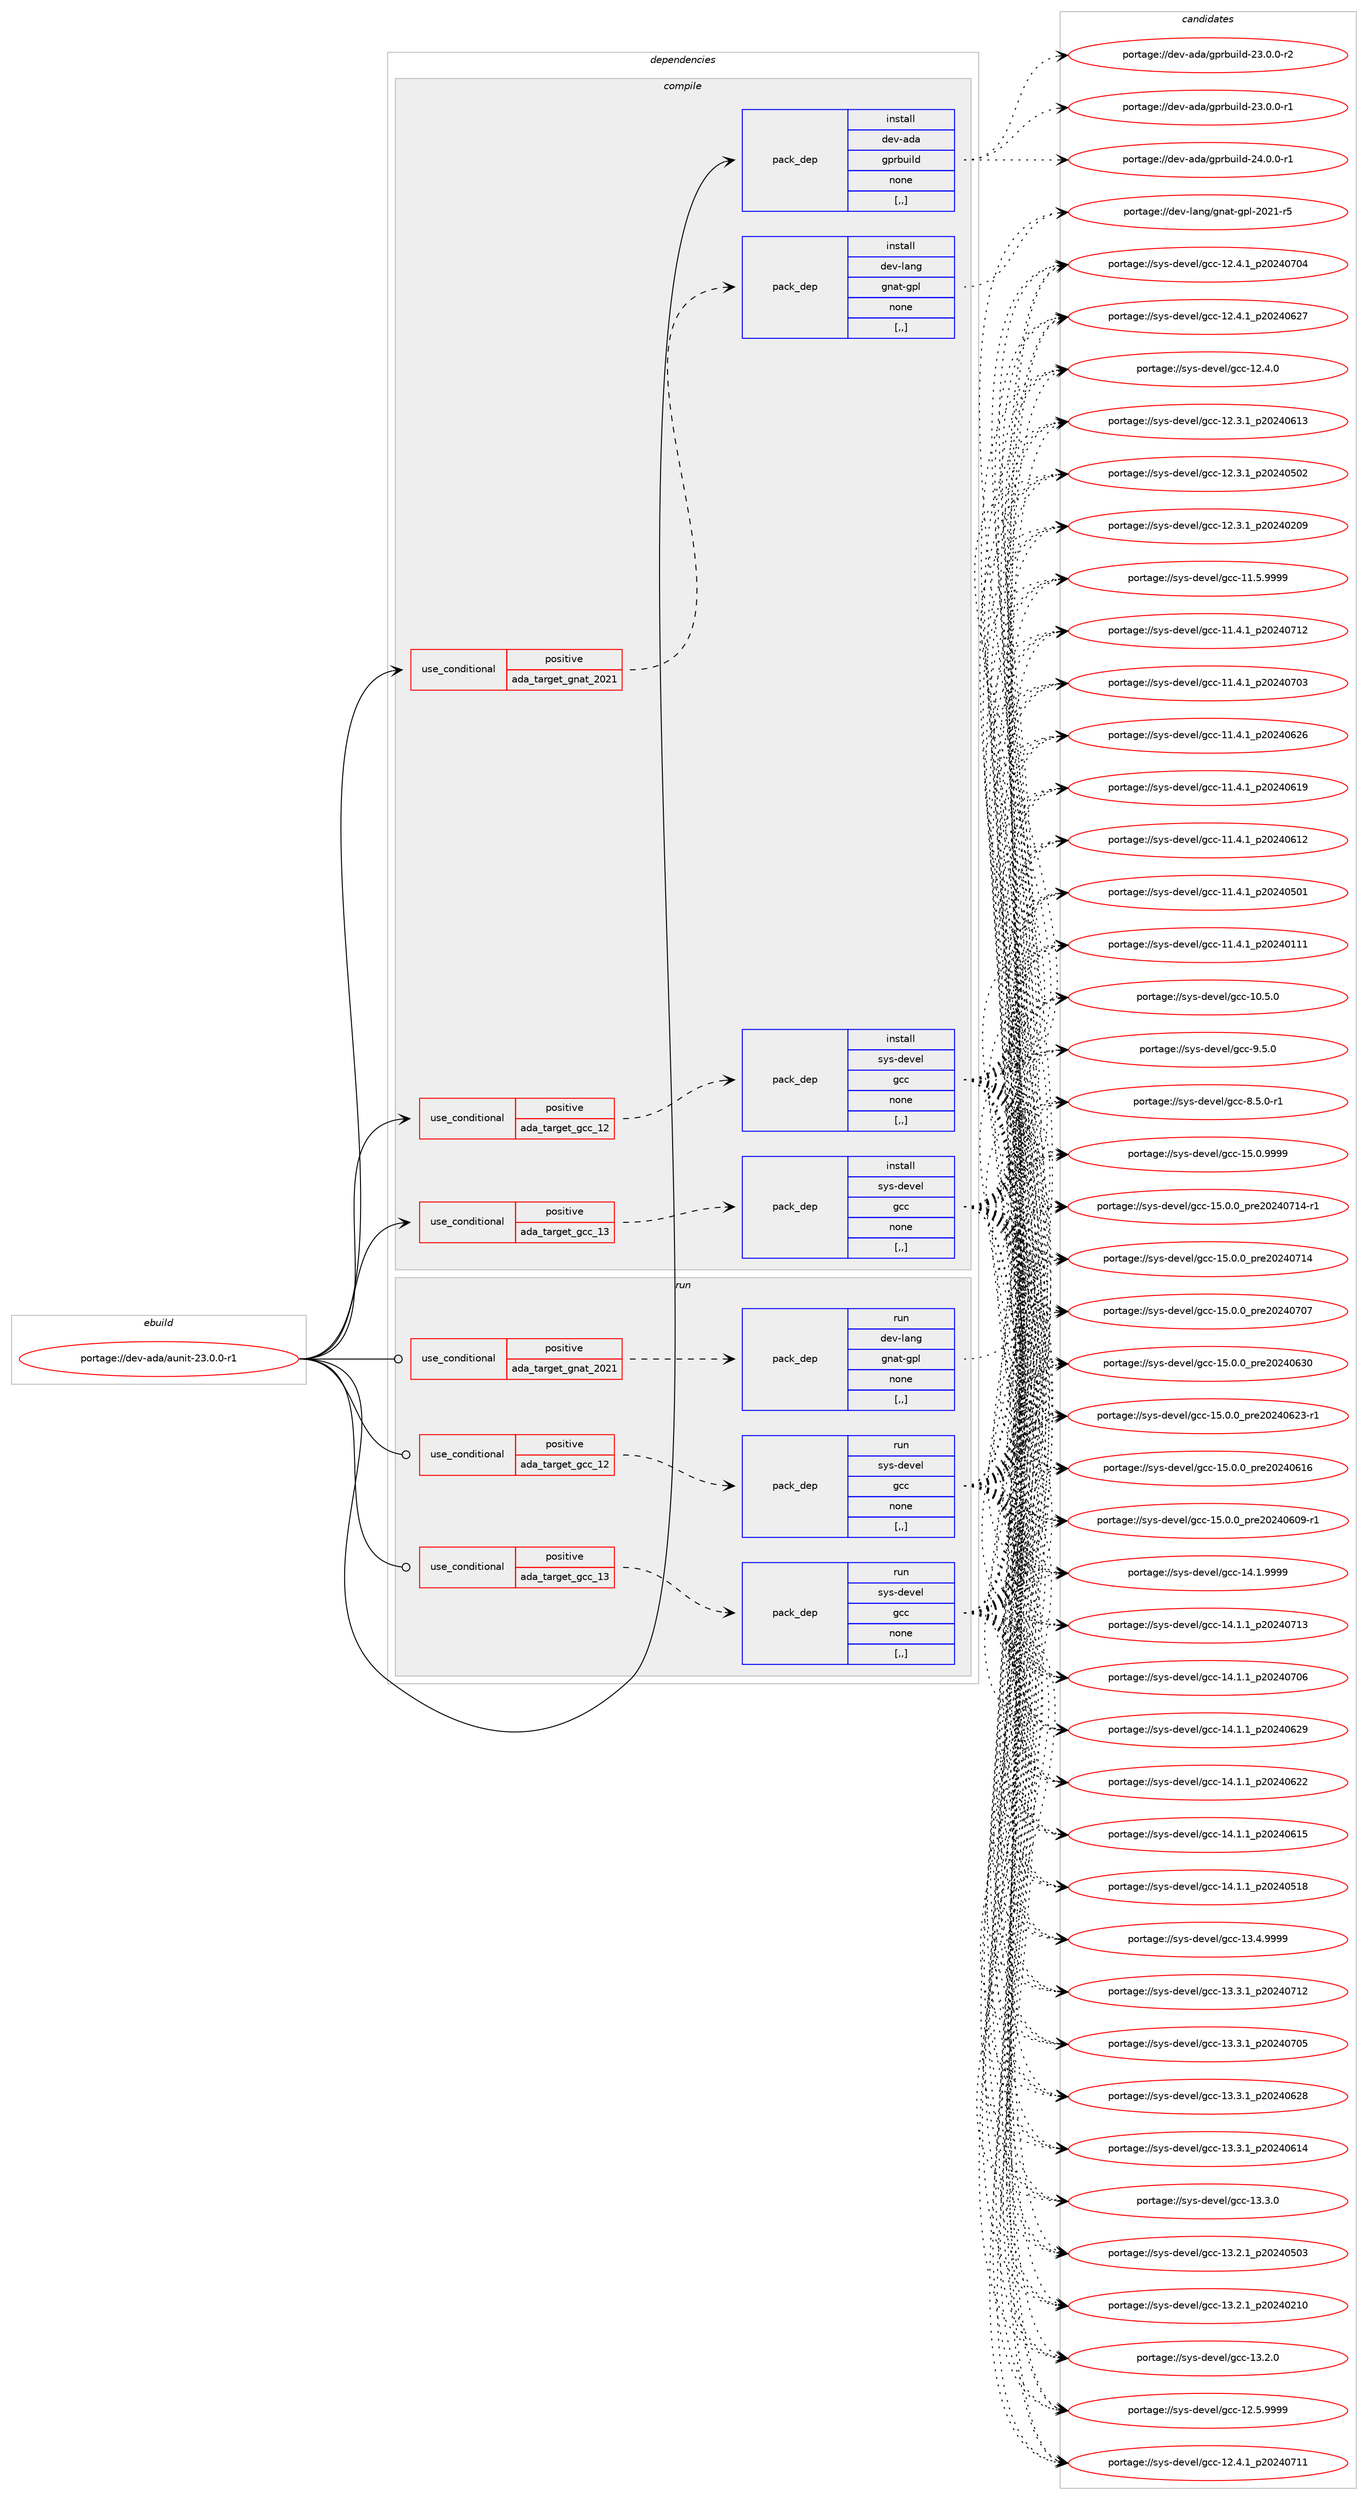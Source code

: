 digraph prolog {

# *************
# Graph options
# *************

newrank=true;
concentrate=true;
compound=true;
graph [rankdir=LR,fontname=Helvetica,fontsize=10,ranksep=1.5];#, ranksep=2.5, nodesep=0.2];
edge  [arrowhead=vee];
node  [fontname=Helvetica,fontsize=10];

# **********
# The ebuild
# **********

subgraph cluster_leftcol {
color=gray;
rank=same;
label=<<i>ebuild</i>>;
id [label="portage://dev-ada/aunit-23.0.0-r1", color=red, width=4, href="../dev-ada/aunit-23.0.0-r1.svg"];
}

# ****************
# The dependencies
# ****************

subgraph cluster_midcol {
color=gray;
label=<<i>dependencies</i>>;
subgraph cluster_compile {
fillcolor="#eeeeee";
style=filled;
label=<<i>compile</i>>;
subgraph cond16354 {
dependency63126 [label=<<TABLE BORDER="0" CELLBORDER="1" CELLSPACING="0" CELLPADDING="4"><TR><TD ROWSPAN="3" CELLPADDING="10">use_conditional</TD></TR><TR><TD>positive</TD></TR><TR><TD>ada_target_gcc_12</TD></TR></TABLE>>, shape=none, color=red];
subgraph pack45866 {
dependency63127 [label=<<TABLE BORDER="0" CELLBORDER="1" CELLSPACING="0" CELLPADDING="4" WIDTH="220"><TR><TD ROWSPAN="6" CELLPADDING="30">pack_dep</TD></TR><TR><TD WIDTH="110">install</TD></TR><TR><TD>sys-devel</TD></TR><TR><TD>gcc</TD></TR><TR><TD>none</TD></TR><TR><TD>[,,]</TD></TR></TABLE>>, shape=none, color=blue];
}
dependency63126:e -> dependency63127:w [weight=20,style="dashed",arrowhead="vee"];
}
id:e -> dependency63126:w [weight=20,style="solid",arrowhead="vee"];
subgraph cond16355 {
dependency63128 [label=<<TABLE BORDER="0" CELLBORDER="1" CELLSPACING="0" CELLPADDING="4"><TR><TD ROWSPAN="3" CELLPADDING="10">use_conditional</TD></TR><TR><TD>positive</TD></TR><TR><TD>ada_target_gcc_13</TD></TR></TABLE>>, shape=none, color=red];
subgraph pack45867 {
dependency63129 [label=<<TABLE BORDER="0" CELLBORDER="1" CELLSPACING="0" CELLPADDING="4" WIDTH="220"><TR><TD ROWSPAN="6" CELLPADDING="30">pack_dep</TD></TR><TR><TD WIDTH="110">install</TD></TR><TR><TD>sys-devel</TD></TR><TR><TD>gcc</TD></TR><TR><TD>none</TD></TR><TR><TD>[,,]</TD></TR></TABLE>>, shape=none, color=blue];
}
dependency63128:e -> dependency63129:w [weight=20,style="dashed",arrowhead="vee"];
}
id:e -> dependency63128:w [weight=20,style="solid",arrowhead="vee"];
subgraph cond16356 {
dependency63130 [label=<<TABLE BORDER="0" CELLBORDER="1" CELLSPACING="0" CELLPADDING="4"><TR><TD ROWSPAN="3" CELLPADDING="10">use_conditional</TD></TR><TR><TD>positive</TD></TR><TR><TD>ada_target_gnat_2021</TD></TR></TABLE>>, shape=none, color=red];
subgraph pack45868 {
dependency63131 [label=<<TABLE BORDER="0" CELLBORDER="1" CELLSPACING="0" CELLPADDING="4" WIDTH="220"><TR><TD ROWSPAN="6" CELLPADDING="30">pack_dep</TD></TR><TR><TD WIDTH="110">install</TD></TR><TR><TD>dev-lang</TD></TR><TR><TD>gnat-gpl</TD></TR><TR><TD>none</TD></TR><TR><TD>[,,]</TD></TR></TABLE>>, shape=none, color=blue];
}
dependency63130:e -> dependency63131:w [weight=20,style="dashed",arrowhead="vee"];
}
id:e -> dependency63130:w [weight=20,style="solid",arrowhead="vee"];
subgraph pack45869 {
dependency63132 [label=<<TABLE BORDER="0" CELLBORDER="1" CELLSPACING="0" CELLPADDING="4" WIDTH="220"><TR><TD ROWSPAN="6" CELLPADDING="30">pack_dep</TD></TR><TR><TD WIDTH="110">install</TD></TR><TR><TD>dev-ada</TD></TR><TR><TD>gprbuild</TD></TR><TR><TD>none</TD></TR><TR><TD>[,,]</TD></TR></TABLE>>, shape=none, color=blue];
}
id:e -> dependency63132:w [weight=20,style="solid",arrowhead="vee"];
}
subgraph cluster_compileandrun {
fillcolor="#eeeeee";
style=filled;
label=<<i>compile and run</i>>;
}
subgraph cluster_run {
fillcolor="#eeeeee";
style=filled;
label=<<i>run</i>>;
subgraph cond16357 {
dependency63133 [label=<<TABLE BORDER="0" CELLBORDER="1" CELLSPACING="0" CELLPADDING="4"><TR><TD ROWSPAN="3" CELLPADDING="10">use_conditional</TD></TR><TR><TD>positive</TD></TR><TR><TD>ada_target_gcc_12</TD></TR></TABLE>>, shape=none, color=red];
subgraph pack45870 {
dependency63134 [label=<<TABLE BORDER="0" CELLBORDER="1" CELLSPACING="0" CELLPADDING="4" WIDTH="220"><TR><TD ROWSPAN="6" CELLPADDING="30">pack_dep</TD></TR><TR><TD WIDTH="110">run</TD></TR><TR><TD>sys-devel</TD></TR><TR><TD>gcc</TD></TR><TR><TD>none</TD></TR><TR><TD>[,,]</TD></TR></TABLE>>, shape=none, color=blue];
}
dependency63133:e -> dependency63134:w [weight=20,style="dashed",arrowhead="vee"];
}
id:e -> dependency63133:w [weight=20,style="solid",arrowhead="odot"];
subgraph cond16358 {
dependency63135 [label=<<TABLE BORDER="0" CELLBORDER="1" CELLSPACING="0" CELLPADDING="4"><TR><TD ROWSPAN="3" CELLPADDING="10">use_conditional</TD></TR><TR><TD>positive</TD></TR><TR><TD>ada_target_gcc_13</TD></TR></TABLE>>, shape=none, color=red];
subgraph pack45871 {
dependency63136 [label=<<TABLE BORDER="0" CELLBORDER="1" CELLSPACING="0" CELLPADDING="4" WIDTH="220"><TR><TD ROWSPAN="6" CELLPADDING="30">pack_dep</TD></TR><TR><TD WIDTH="110">run</TD></TR><TR><TD>sys-devel</TD></TR><TR><TD>gcc</TD></TR><TR><TD>none</TD></TR><TR><TD>[,,]</TD></TR></TABLE>>, shape=none, color=blue];
}
dependency63135:e -> dependency63136:w [weight=20,style="dashed",arrowhead="vee"];
}
id:e -> dependency63135:w [weight=20,style="solid",arrowhead="odot"];
subgraph cond16359 {
dependency63137 [label=<<TABLE BORDER="0" CELLBORDER="1" CELLSPACING="0" CELLPADDING="4"><TR><TD ROWSPAN="3" CELLPADDING="10">use_conditional</TD></TR><TR><TD>positive</TD></TR><TR><TD>ada_target_gnat_2021</TD></TR></TABLE>>, shape=none, color=red];
subgraph pack45872 {
dependency63138 [label=<<TABLE BORDER="0" CELLBORDER="1" CELLSPACING="0" CELLPADDING="4" WIDTH="220"><TR><TD ROWSPAN="6" CELLPADDING="30">pack_dep</TD></TR><TR><TD WIDTH="110">run</TD></TR><TR><TD>dev-lang</TD></TR><TR><TD>gnat-gpl</TD></TR><TR><TD>none</TD></TR><TR><TD>[,,]</TD></TR></TABLE>>, shape=none, color=blue];
}
dependency63137:e -> dependency63138:w [weight=20,style="dashed",arrowhead="vee"];
}
id:e -> dependency63137:w [weight=20,style="solid",arrowhead="odot"];
}
}

# **************
# The candidates
# **************

subgraph cluster_choices {
rank=same;
color=gray;
label=<<i>candidates</i>>;

subgraph choice45866 {
color=black;
nodesep=1;
choice1151211154510010111810110847103999945495346484657575757 [label="portage://sys-devel/gcc-15.0.9999", color=red, width=4,href="../sys-devel/gcc-15.0.9999.svg"];
choice11512111545100101118101108471039999454953464846489511211410150485052485549524511449 [label="portage://sys-devel/gcc-15.0.0_pre20240714-r1", color=red, width=4,href="../sys-devel/gcc-15.0.0_pre20240714-r1.svg"];
choice1151211154510010111810110847103999945495346484648951121141015048505248554952 [label="portage://sys-devel/gcc-15.0.0_pre20240714", color=red, width=4,href="../sys-devel/gcc-15.0.0_pre20240714.svg"];
choice1151211154510010111810110847103999945495346484648951121141015048505248554855 [label="portage://sys-devel/gcc-15.0.0_pre20240707", color=red, width=4,href="../sys-devel/gcc-15.0.0_pre20240707.svg"];
choice1151211154510010111810110847103999945495346484648951121141015048505248545148 [label="portage://sys-devel/gcc-15.0.0_pre20240630", color=red, width=4,href="../sys-devel/gcc-15.0.0_pre20240630.svg"];
choice11512111545100101118101108471039999454953464846489511211410150485052485450514511449 [label="portage://sys-devel/gcc-15.0.0_pre20240623-r1", color=red, width=4,href="../sys-devel/gcc-15.0.0_pre20240623-r1.svg"];
choice1151211154510010111810110847103999945495346484648951121141015048505248544954 [label="portage://sys-devel/gcc-15.0.0_pre20240616", color=red, width=4,href="../sys-devel/gcc-15.0.0_pre20240616.svg"];
choice11512111545100101118101108471039999454953464846489511211410150485052485448574511449 [label="portage://sys-devel/gcc-15.0.0_pre20240609-r1", color=red, width=4,href="../sys-devel/gcc-15.0.0_pre20240609-r1.svg"];
choice1151211154510010111810110847103999945495246494657575757 [label="portage://sys-devel/gcc-14.1.9999", color=red, width=4,href="../sys-devel/gcc-14.1.9999.svg"];
choice1151211154510010111810110847103999945495246494649951125048505248554951 [label="portage://sys-devel/gcc-14.1.1_p20240713", color=red, width=4,href="../sys-devel/gcc-14.1.1_p20240713.svg"];
choice1151211154510010111810110847103999945495246494649951125048505248554854 [label="portage://sys-devel/gcc-14.1.1_p20240706", color=red, width=4,href="../sys-devel/gcc-14.1.1_p20240706.svg"];
choice1151211154510010111810110847103999945495246494649951125048505248545057 [label="portage://sys-devel/gcc-14.1.1_p20240629", color=red, width=4,href="../sys-devel/gcc-14.1.1_p20240629.svg"];
choice1151211154510010111810110847103999945495246494649951125048505248545050 [label="portage://sys-devel/gcc-14.1.1_p20240622", color=red, width=4,href="../sys-devel/gcc-14.1.1_p20240622.svg"];
choice1151211154510010111810110847103999945495246494649951125048505248544953 [label="portage://sys-devel/gcc-14.1.1_p20240615", color=red, width=4,href="../sys-devel/gcc-14.1.1_p20240615.svg"];
choice1151211154510010111810110847103999945495246494649951125048505248534956 [label="portage://sys-devel/gcc-14.1.1_p20240518", color=red, width=4,href="../sys-devel/gcc-14.1.1_p20240518.svg"];
choice1151211154510010111810110847103999945495146524657575757 [label="portage://sys-devel/gcc-13.4.9999", color=red, width=4,href="../sys-devel/gcc-13.4.9999.svg"];
choice1151211154510010111810110847103999945495146514649951125048505248554950 [label="portage://sys-devel/gcc-13.3.1_p20240712", color=red, width=4,href="../sys-devel/gcc-13.3.1_p20240712.svg"];
choice1151211154510010111810110847103999945495146514649951125048505248554853 [label="portage://sys-devel/gcc-13.3.1_p20240705", color=red, width=4,href="../sys-devel/gcc-13.3.1_p20240705.svg"];
choice1151211154510010111810110847103999945495146514649951125048505248545056 [label="portage://sys-devel/gcc-13.3.1_p20240628", color=red, width=4,href="../sys-devel/gcc-13.3.1_p20240628.svg"];
choice1151211154510010111810110847103999945495146514649951125048505248544952 [label="portage://sys-devel/gcc-13.3.1_p20240614", color=red, width=4,href="../sys-devel/gcc-13.3.1_p20240614.svg"];
choice1151211154510010111810110847103999945495146514648 [label="portage://sys-devel/gcc-13.3.0", color=red, width=4,href="../sys-devel/gcc-13.3.0.svg"];
choice1151211154510010111810110847103999945495146504649951125048505248534851 [label="portage://sys-devel/gcc-13.2.1_p20240503", color=red, width=4,href="../sys-devel/gcc-13.2.1_p20240503.svg"];
choice1151211154510010111810110847103999945495146504649951125048505248504948 [label="portage://sys-devel/gcc-13.2.1_p20240210", color=red, width=4,href="../sys-devel/gcc-13.2.1_p20240210.svg"];
choice1151211154510010111810110847103999945495146504648 [label="portage://sys-devel/gcc-13.2.0", color=red, width=4,href="../sys-devel/gcc-13.2.0.svg"];
choice1151211154510010111810110847103999945495046534657575757 [label="portage://sys-devel/gcc-12.5.9999", color=red, width=4,href="../sys-devel/gcc-12.5.9999.svg"];
choice1151211154510010111810110847103999945495046524649951125048505248554949 [label="portage://sys-devel/gcc-12.4.1_p20240711", color=red, width=4,href="../sys-devel/gcc-12.4.1_p20240711.svg"];
choice1151211154510010111810110847103999945495046524649951125048505248554852 [label="portage://sys-devel/gcc-12.4.1_p20240704", color=red, width=4,href="../sys-devel/gcc-12.4.1_p20240704.svg"];
choice1151211154510010111810110847103999945495046524649951125048505248545055 [label="portage://sys-devel/gcc-12.4.1_p20240627", color=red, width=4,href="../sys-devel/gcc-12.4.1_p20240627.svg"];
choice1151211154510010111810110847103999945495046524648 [label="portage://sys-devel/gcc-12.4.0", color=red, width=4,href="../sys-devel/gcc-12.4.0.svg"];
choice1151211154510010111810110847103999945495046514649951125048505248544951 [label="portage://sys-devel/gcc-12.3.1_p20240613", color=red, width=4,href="../sys-devel/gcc-12.3.1_p20240613.svg"];
choice1151211154510010111810110847103999945495046514649951125048505248534850 [label="portage://sys-devel/gcc-12.3.1_p20240502", color=red, width=4,href="../sys-devel/gcc-12.3.1_p20240502.svg"];
choice1151211154510010111810110847103999945495046514649951125048505248504857 [label="portage://sys-devel/gcc-12.3.1_p20240209", color=red, width=4,href="../sys-devel/gcc-12.3.1_p20240209.svg"];
choice1151211154510010111810110847103999945494946534657575757 [label="portage://sys-devel/gcc-11.5.9999", color=red, width=4,href="../sys-devel/gcc-11.5.9999.svg"];
choice1151211154510010111810110847103999945494946524649951125048505248554950 [label="portage://sys-devel/gcc-11.4.1_p20240712", color=red, width=4,href="../sys-devel/gcc-11.4.1_p20240712.svg"];
choice1151211154510010111810110847103999945494946524649951125048505248554851 [label="portage://sys-devel/gcc-11.4.1_p20240703", color=red, width=4,href="../sys-devel/gcc-11.4.1_p20240703.svg"];
choice1151211154510010111810110847103999945494946524649951125048505248545054 [label="portage://sys-devel/gcc-11.4.1_p20240626", color=red, width=4,href="../sys-devel/gcc-11.4.1_p20240626.svg"];
choice1151211154510010111810110847103999945494946524649951125048505248544957 [label="portage://sys-devel/gcc-11.4.1_p20240619", color=red, width=4,href="../sys-devel/gcc-11.4.1_p20240619.svg"];
choice1151211154510010111810110847103999945494946524649951125048505248544950 [label="portage://sys-devel/gcc-11.4.1_p20240612", color=red, width=4,href="../sys-devel/gcc-11.4.1_p20240612.svg"];
choice1151211154510010111810110847103999945494946524649951125048505248534849 [label="portage://sys-devel/gcc-11.4.1_p20240501", color=red, width=4,href="../sys-devel/gcc-11.4.1_p20240501.svg"];
choice1151211154510010111810110847103999945494946524649951125048505248494949 [label="portage://sys-devel/gcc-11.4.1_p20240111", color=red, width=4,href="../sys-devel/gcc-11.4.1_p20240111.svg"];
choice1151211154510010111810110847103999945494846534648 [label="portage://sys-devel/gcc-10.5.0", color=red, width=4,href="../sys-devel/gcc-10.5.0.svg"];
choice11512111545100101118101108471039999455746534648 [label="portage://sys-devel/gcc-9.5.0", color=red, width=4,href="../sys-devel/gcc-9.5.0.svg"];
choice115121115451001011181011084710399994556465346484511449 [label="portage://sys-devel/gcc-8.5.0-r1", color=red, width=4,href="../sys-devel/gcc-8.5.0-r1.svg"];
dependency63127:e -> choice1151211154510010111810110847103999945495346484657575757:w [style=dotted,weight="100"];
dependency63127:e -> choice11512111545100101118101108471039999454953464846489511211410150485052485549524511449:w [style=dotted,weight="100"];
dependency63127:e -> choice1151211154510010111810110847103999945495346484648951121141015048505248554952:w [style=dotted,weight="100"];
dependency63127:e -> choice1151211154510010111810110847103999945495346484648951121141015048505248554855:w [style=dotted,weight="100"];
dependency63127:e -> choice1151211154510010111810110847103999945495346484648951121141015048505248545148:w [style=dotted,weight="100"];
dependency63127:e -> choice11512111545100101118101108471039999454953464846489511211410150485052485450514511449:w [style=dotted,weight="100"];
dependency63127:e -> choice1151211154510010111810110847103999945495346484648951121141015048505248544954:w [style=dotted,weight="100"];
dependency63127:e -> choice11512111545100101118101108471039999454953464846489511211410150485052485448574511449:w [style=dotted,weight="100"];
dependency63127:e -> choice1151211154510010111810110847103999945495246494657575757:w [style=dotted,weight="100"];
dependency63127:e -> choice1151211154510010111810110847103999945495246494649951125048505248554951:w [style=dotted,weight="100"];
dependency63127:e -> choice1151211154510010111810110847103999945495246494649951125048505248554854:w [style=dotted,weight="100"];
dependency63127:e -> choice1151211154510010111810110847103999945495246494649951125048505248545057:w [style=dotted,weight="100"];
dependency63127:e -> choice1151211154510010111810110847103999945495246494649951125048505248545050:w [style=dotted,weight="100"];
dependency63127:e -> choice1151211154510010111810110847103999945495246494649951125048505248544953:w [style=dotted,weight="100"];
dependency63127:e -> choice1151211154510010111810110847103999945495246494649951125048505248534956:w [style=dotted,weight="100"];
dependency63127:e -> choice1151211154510010111810110847103999945495146524657575757:w [style=dotted,weight="100"];
dependency63127:e -> choice1151211154510010111810110847103999945495146514649951125048505248554950:w [style=dotted,weight="100"];
dependency63127:e -> choice1151211154510010111810110847103999945495146514649951125048505248554853:w [style=dotted,weight="100"];
dependency63127:e -> choice1151211154510010111810110847103999945495146514649951125048505248545056:w [style=dotted,weight="100"];
dependency63127:e -> choice1151211154510010111810110847103999945495146514649951125048505248544952:w [style=dotted,weight="100"];
dependency63127:e -> choice1151211154510010111810110847103999945495146514648:w [style=dotted,weight="100"];
dependency63127:e -> choice1151211154510010111810110847103999945495146504649951125048505248534851:w [style=dotted,weight="100"];
dependency63127:e -> choice1151211154510010111810110847103999945495146504649951125048505248504948:w [style=dotted,weight="100"];
dependency63127:e -> choice1151211154510010111810110847103999945495146504648:w [style=dotted,weight="100"];
dependency63127:e -> choice1151211154510010111810110847103999945495046534657575757:w [style=dotted,weight="100"];
dependency63127:e -> choice1151211154510010111810110847103999945495046524649951125048505248554949:w [style=dotted,weight="100"];
dependency63127:e -> choice1151211154510010111810110847103999945495046524649951125048505248554852:w [style=dotted,weight="100"];
dependency63127:e -> choice1151211154510010111810110847103999945495046524649951125048505248545055:w [style=dotted,weight="100"];
dependency63127:e -> choice1151211154510010111810110847103999945495046524648:w [style=dotted,weight="100"];
dependency63127:e -> choice1151211154510010111810110847103999945495046514649951125048505248544951:w [style=dotted,weight="100"];
dependency63127:e -> choice1151211154510010111810110847103999945495046514649951125048505248534850:w [style=dotted,weight="100"];
dependency63127:e -> choice1151211154510010111810110847103999945495046514649951125048505248504857:w [style=dotted,weight="100"];
dependency63127:e -> choice1151211154510010111810110847103999945494946534657575757:w [style=dotted,weight="100"];
dependency63127:e -> choice1151211154510010111810110847103999945494946524649951125048505248554950:w [style=dotted,weight="100"];
dependency63127:e -> choice1151211154510010111810110847103999945494946524649951125048505248554851:w [style=dotted,weight="100"];
dependency63127:e -> choice1151211154510010111810110847103999945494946524649951125048505248545054:w [style=dotted,weight="100"];
dependency63127:e -> choice1151211154510010111810110847103999945494946524649951125048505248544957:w [style=dotted,weight="100"];
dependency63127:e -> choice1151211154510010111810110847103999945494946524649951125048505248544950:w [style=dotted,weight="100"];
dependency63127:e -> choice1151211154510010111810110847103999945494946524649951125048505248534849:w [style=dotted,weight="100"];
dependency63127:e -> choice1151211154510010111810110847103999945494946524649951125048505248494949:w [style=dotted,weight="100"];
dependency63127:e -> choice1151211154510010111810110847103999945494846534648:w [style=dotted,weight="100"];
dependency63127:e -> choice11512111545100101118101108471039999455746534648:w [style=dotted,weight="100"];
dependency63127:e -> choice115121115451001011181011084710399994556465346484511449:w [style=dotted,weight="100"];
}
subgraph choice45867 {
color=black;
nodesep=1;
choice1151211154510010111810110847103999945495346484657575757 [label="portage://sys-devel/gcc-15.0.9999", color=red, width=4,href="../sys-devel/gcc-15.0.9999.svg"];
choice11512111545100101118101108471039999454953464846489511211410150485052485549524511449 [label="portage://sys-devel/gcc-15.0.0_pre20240714-r1", color=red, width=4,href="../sys-devel/gcc-15.0.0_pre20240714-r1.svg"];
choice1151211154510010111810110847103999945495346484648951121141015048505248554952 [label="portage://sys-devel/gcc-15.0.0_pre20240714", color=red, width=4,href="../sys-devel/gcc-15.0.0_pre20240714.svg"];
choice1151211154510010111810110847103999945495346484648951121141015048505248554855 [label="portage://sys-devel/gcc-15.0.0_pre20240707", color=red, width=4,href="../sys-devel/gcc-15.0.0_pre20240707.svg"];
choice1151211154510010111810110847103999945495346484648951121141015048505248545148 [label="portage://sys-devel/gcc-15.0.0_pre20240630", color=red, width=4,href="../sys-devel/gcc-15.0.0_pre20240630.svg"];
choice11512111545100101118101108471039999454953464846489511211410150485052485450514511449 [label="portage://sys-devel/gcc-15.0.0_pre20240623-r1", color=red, width=4,href="../sys-devel/gcc-15.0.0_pre20240623-r1.svg"];
choice1151211154510010111810110847103999945495346484648951121141015048505248544954 [label="portage://sys-devel/gcc-15.0.0_pre20240616", color=red, width=4,href="../sys-devel/gcc-15.0.0_pre20240616.svg"];
choice11512111545100101118101108471039999454953464846489511211410150485052485448574511449 [label="portage://sys-devel/gcc-15.0.0_pre20240609-r1", color=red, width=4,href="../sys-devel/gcc-15.0.0_pre20240609-r1.svg"];
choice1151211154510010111810110847103999945495246494657575757 [label="portage://sys-devel/gcc-14.1.9999", color=red, width=4,href="../sys-devel/gcc-14.1.9999.svg"];
choice1151211154510010111810110847103999945495246494649951125048505248554951 [label="portage://sys-devel/gcc-14.1.1_p20240713", color=red, width=4,href="../sys-devel/gcc-14.1.1_p20240713.svg"];
choice1151211154510010111810110847103999945495246494649951125048505248554854 [label="portage://sys-devel/gcc-14.1.1_p20240706", color=red, width=4,href="../sys-devel/gcc-14.1.1_p20240706.svg"];
choice1151211154510010111810110847103999945495246494649951125048505248545057 [label="portage://sys-devel/gcc-14.1.1_p20240629", color=red, width=4,href="../sys-devel/gcc-14.1.1_p20240629.svg"];
choice1151211154510010111810110847103999945495246494649951125048505248545050 [label="portage://sys-devel/gcc-14.1.1_p20240622", color=red, width=4,href="../sys-devel/gcc-14.1.1_p20240622.svg"];
choice1151211154510010111810110847103999945495246494649951125048505248544953 [label="portage://sys-devel/gcc-14.1.1_p20240615", color=red, width=4,href="../sys-devel/gcc-14.1.1_p20240615.svg"];
choice1151211154510010111810110847103999945495246494649951125048505248534956 [label="portage://sys-devel/gcc-14.1.1_p20240518", color=red, width=4,href="../sys-devel/gcc-14.1.1_p20240518.svg"];
choice1151211154510010111810110847103999945495146524657575757 [label="portage://sys-devel/gcc-13.4.9999", color=red, width=4,href="../sys-devel/gcc-13.4.9999.svg"];
choice1151211154510010111810110847103999945495146514649951125048505248554950 [label="portage://sys-devel/gcc-13.3.1_p20240712", color=red, width=4,href="../sys-devel/gcc-13.3.1_p20240712.svg"];
choice1151211154510010111810110847103999945495146514649951125048505248554853 [label="portage://sys-devel/gcc-13.3.1_p20240705", color=red, width=4,href="../sys-devel/gcc-13.3.1_p20240705.svg"];
choice1151211154510010111810110847103999945495146514649951125048505248545056 [label="portage://sys-devel/gcc-13.3.1_p20240628", color=red, width=4,href="../sys-devel/gcc-13.3.1_p20240628.svg"];
choice1151211154510010111810110847103999945495146514649951125048505248544952 [label="portage://sys-devel/gcc-13.3.1_p20240614", color=red, width=4,href="../sys-devel/gcc-13.3.1_p20240614.svg"];
choice1151211154510010111810110847103999945495146514648 [label="portage://sys-devel/gcc-13.3.0", color=red, width=4,href="../sys-devel/gcc-13.3.0.svg"];
choice1151211154510010111810110847103999945495146504649951125048505248534851 [label="portage://sys-devel/gcc-13.2.1_p20240503", color=red, width=4,href="../sys-devel/gcc-13.2.1_p20240503.svg"];
choice1151211154510010111810110847103999945495146504649951125048505248504948 [label="portage://sys-devel/gcc-13.2.1_p20240210", color=red, width=4,href="../sys-devel/gcc-13.2.1_p20240210.svg"];
choice1151211154510010111810110847103999945495146504648 [label="portage://sys-devel/gcc-13.2.0", color=red, width=4,href="../sys-devel/gcc-13.2.0.svg"];
choice1151211154510010111810110847103999945495046534657575757 [label="portage://sys-devel/gcc-12.5.9999", color=red, width=4,href="../sys-devel/gcc-12.5.9999.svg"];
choice1151211154510010111810110847103999945495046524649951125048505248554949 [label="portage://sys-devel/gcc-12.4.1_p20240711", color=red, width=4,href="../sys-devel/gcc-12.4.1_p20240711.svg"];
choice1151211154510010111810110847103999945495046524649951125048505248554852 [label="portage://sys-devel/gcc-12.4.1_p20240704", color=red, width=4,href="../sys-devel/gcc-12.4.1_p20240704.svg"];
choice1151211154510010111810110847103999945495046524649951125048505248545055 [label="portage://sys-devel/gcc-12.4.1_p20240627", color=red, width=4,href="../sys-devel/gcc-12.4.1_p20240627.svg"];
choice1151211154510010111810110847103999945495046524648 [label="portage://sys-devel/gcc-12.4.0", color=red, width=4,href="../sys-devel/gcc-12.4.0.svg"];
choice1151211154510010111810110847103999945495046514649951125048505248544951 [label="portage://sys-devel/gcc-12.3.1_p20240613", color=red, width=4,href="../sys-devel/gcc-12.3.1_p20240613.svg"];
choice1151211154510010111810110847103999945495046514649951125048505248534850 [label="portage://sys-devel/gcc-12.3.1_p20240502", color=red, width=4,href="../sys-devel/gcc-12.3.1_p20240502.svg"];
choice1151211154510010111810110847103999945495046514649951125048505248504857 [label="portage://sys-devel/gcc-12.3.1_p20240209", color=red, width=4,href="../sys-devel/gcc-12.3.1_p20240209.svg"];
choice1151211154510010111810110847103999945494946534657575757 [label="portage://sys-devel/gcc-11.5.9999", color=red, width=4,href="../sys-devel/gcc-11.5.9999.svg"];
choice1151211154510010111810110847103999945494946524649951125048505248554950 [label="portage://sys-devel/gcc-11.4.1_p20240712", color=red, width=4,href="../sys-devel/gcc-11.4.1_p20240712.svg"];
choice1151211154510010111810110847103999945494946524649951125048505248554851 [label="portage://sys-devel/gcc-11.4.1_p20240703", color=red, width=4,href="../sys-devel/gcc-11.4.1_p20240703.svg"];
choice1151211154510010111810110847103999945494946524649951125048505248545054 [label="portage://sys-devel/gcc-11.4.1_p20240626", color=red, width=4,href="../sys-devel/gcc-11.4.1_p20240626.svg"];
choice1151211154510010111810110847103999945494946524649951125048505248544957 [label="portage://sys-devel/gcc-11.4.1_p20240619", color=red, width=4,href="../sys-devel/gcc-11.4.1_p20240619.svg"];
choice1151211154510010111810110847103999945494946524649951125048505248544950 [label="portage://sys-devel/gcc-11.4.1_p20240612", color=red, width=4,href="../sys-devel/gcc-11.4.1_p20240612.svg"];
choice1151211154510010111810110847103999945494946524649951125048505248534849 [label="portage://sys-devel/gcc-11.4.1_p20240501", color=red, width=4,href="../sys-devel/gcc-11.4.1_p20240501.svg"];
choice1151211154510010111810110847103999945494946524649951125048505248494949 [label="portage://sys-devel/gcc-11.4.1_p20240111", color=red, width=4,href="../sys-devel/gcc-11.4.1_p20240111.svg"];
choice1151211154510010111810110847103999945494846534648 [label="portage://sys-devel/gcc-10.5.0", color=red, width=4,href="../sys-devel/gcc-10.5.0.svg"];
choice11512111545100101118101108471039999455746534648 [label="portage://sys-devel/gcc-9.5.0", color=red, width=4,href="../sys-devel/gcc-9.5.0.svg"];
choice115121115451001011181011084710399994556465346484511449 [label="portage://sys-devel/gcc-8.5.0-r1", color=red, width=4,href="../sys-devel/gcc-8.5.0-r1.svg"];
dependency63129:e -> choice1151211154510010111810110847103999945495346484657575757:w [style=dotted,weight="100"];
dependency63129:e -> choice11512111545100101118101108471039999454953464846489511211410150485052485549524511449:w [style=dotted,weight="100"];
dependency63129:e -> choice1151211154510010111810110847103999945495346484648951121141015048505248554952:w [style=dotted,weight="100"];
dependency63129:e -> choice1151211154510010111810110847103999945495346484648951121141015048505248554855:w [style=dotted,weight="100"];
dependency63129:e -> choice1151211154510010111810110847103999945495346484648951121141015048505248545148:w [style=dotted,weight="100"];
dependency63129:e -> choice11512111545100101118101108471039999454953464846489511211410150485052485450514511449:w [style=dotted,weight="100"];
dependency63129:e -> choice1151211154510010111810110847103999945495346484648951121141015048505248544954:w [style=dotted,weight="100"];
dependency63129:e -> choice11512111545100101118101108471039999454953464846489511211410150485052485448574511449:w [style=dotted,weight="100"];
dependency63129:e -> choice1151211154510010111810110847103999945495246494657575757:w [style=dotted,weight="100"];
dependency63129:e -> choice1151211154510010111810110847103999945495246494649951125048505248554951:w [style=dotted,weight="100"];
dependency63129:e -> choice1151211154510010111810110847103999945495246494649951125048505248554854:w [style=dotted,weight="100"];
dependency63129:e -> choice1151211154510010111810110847103999945495246494649951125048505248545057:w [style=dotted,weight="100"];
dependency63129:e -> choice1151211154510010111810110847103999945495246494649951125048505248545050:w [style=dotted,weight="100"];
dependency63129:e -> choice1151211154510010111810110847103999945495246494649951125048505248544953:w [style=dotted,weight="100"];
dependency63129:e -> choice1151211154510010111810110847103999945495246494649951125048505248534956:w [style=dotted,weight="100"];
dependency63129:e -> choice1151211154510010111810110847103999945495146524657575757:w [style=dotted,weight="100"];
dependency63129:e -> choice1151211154510010111810110847103999945495146514649951125048505248554950:w [style=dotted,weight="100"];
dependency63129:e -> choice1151211154510010111810110847103999945495146514649951125048505248554853:w [style=dotted,weight="100"];
dependency63129:e -> choice1151211154510010111810110847103999945495146514649951125048505248545056:w [style=dotted,weight="100"];
dependency63129:e -> choice1151211154510010111810110847103999945495146514649951125048505248544952:w [style=dotted,weight="100"];
dependency63129:e -> choice1151211154510010111810110847103999945495146514648:w [style=dotted,weight="100"];
dependency63129:e -> choice1151211154510010111810110847103999945495146504649951125048505248534851:w [style=dotted,weight="100"];
dependency63129:e -> choice1151211154510010111810110847103999945495146504649951125048505248504948:w [style=dotted,weight="100"];
dependency63129:e -> choice1151211154510010111810110847103999945495146504648:w [style=dotted,weight="100"];
dependency63129:e -> choice1151211154510010111810110847103999945495046534657575757:w [style=dotted,weight="100"];
dependency63129:e -> choice1151211154510010111810110847103999945495046524649951125048505248554949:w [style=dotted,weight="100"];
dependency63129:e -> choice1151211154510010111810110847103999945495046524649951125048505248554852:w [style=dotted,weight="100"];
dependency63129:e -> choice1151211154510010111810110847103999945495046524649951125048505248545055:w [style=dotted,weight="100"];
dependency63129:e -> choice1151211154510010111810110847103999945495046524648:w [style=dotted,weight="100"];
dependency63129:e -> choice1151211154510010111810110847103999945495046514649951125048505248544951:w [style=dotted,weight="100"];
dependency63129:e -> choice1151211154510010111810110847103999945495046514649951125048505248534850:w [style=dotted,weight="100"];
dependency63129:e -> choice1151211154510010111810110847103999945495046514649951125048505248504857:w [style=dotted,weight="100"];
dependency63129:e -> choice1151211154510010111810110847103999945494946534657575757:w [style=dotted,weight="100"];
dependency63129:e -> choice1151211154510010111810110847103999945494946524649951125048505248554950:w [style=dotted,weight="100"];
dependency63129:e -> choice1151211154510010111810110847103999945494946524649951125048505248554851:w [style=dotted,weight="100"];
dependency63129:e -> choice1151211154510010111810110847103999945494946524649951125048505248545054:w [style=dotted,weight="100"];
dependency63129:e -> choice1151211154510010111810110847103999945494946524649951125048505248544957:w [style=dotted,weight="100"];
dependency63129:e -> choice1151211154510010111810110847103999945494946524649951125048505248544950:w [style=dotted,weight="100"];
dependency63129:e -> choice1151211154510010111810110847103999945494946524649951125048505248534849:w [style=dotted,weight="100"];
dependency63129:e -> choice1151211154510010111810110847103999945494946524649951125048505248494949:w [style=dotted,weight="100"];
dependency63129:e -> choice1151211154510010111810110847103999945494846534648:w [style=dotted,weight="100"];
dependency63129:e -> choice11512111545100101118101108471039999455746534648:w [style=dotted,weight="100"];
dependency63129:e -> choice115121115451001011181011084710399994556465346484511449:w [style=dotted,weight="100"];
}
subgraph choice45868 {
color=black;
nodesep=1;
choice100101118451089711010347103110971164510311210845504850494511453 [label="portage://dev-lang/gnat-gpl-2021-r5", color=red, width=4,href="../dev-lang/gnat-gpl-2021-r5.svg"];
dependency63131:e -> choice100101118451089711010347103110971164510311210845504850494511453:w [style=dotted,weight="100"];
}
subgraph choice45869 {
color=black;
nodesep=1;
choice1001011184597100974710311211498117105108100455052464846484511449 [label="portage://dev-ada/gprbuild-24.0.0-r1", color=red, width=4,href="../dev-ada/gprbuild-24.0.0-r1.svg"];
choice1001011184597100974710311211498117105108100455051464846484511450 [label="portage://dev-ada/gprbuild-23.0.0-r2", color=red, width=4,href="../dev-ada/gprbuild-23.0.0-r2.svg"];
choice1001011184597100974710311211498117105108100455051464846484511449 [label="portage://dev-ada/gprbuild-23.0.0-r1", color=red, width=4,href="../dev-ada/gprbuild-23.0.0-r1.svg"];
dependency63132:e -> choice1001011184597100974710311211498117105108100455052464846484511449:w [style=dotted,weight="100"];
dependency63132:e -> choice1001011184597100974710311211498117105108100455051464846484511450:w [style=dotted,weight="100"];
dependency63132:e -> choice1001011184597100974710311211498117105108100455051464846484511449:w [style=dotted,weight="100"];
}
subgraph choice45870 {
color=black;
nodesep=1;
choice1151211154510010111810110847103999945495346484657575757 [label="portage://sys-devel/gcc-15.0.9999", color=red, width=4,href="../sys-devel/gcc-15.0.9999.svg"];
choice11512111545100101118101108471039999454953464846489511211410150485052485549524511449 [label="portage://sys-devel/gcc-15.0.0_pre20240714-r1", color=red, width=4,href="../sys-devel/gcc-15.0.0_pre20240714-r1.svg"];
choice1151211154510010111810110847103999945495346484648951121141015048505248554952 [label="portage://sys-devel/gcc-15.0.0_pre20240714", color=red, width=4,href="../sys-devel/gcc-15.0.0_pre20240714.svg"];
choice1151211154510010111810110847103999945495346484648951121141015048505248554855 [label="portage://sys-devel/gcc-15.0.0_pre20240707", color=red, width=4,href="../sys-devel/gcc-15.0.0_pre20240707.svg"];
choice1151211154510010111810110847103999945495346484648951121141015048505248545148 [label="portage://sys-devel/gcc-15.0.0_pre20240630", color=red, width=4,href="../sys-devel/gcc-15.0.0_pre20240630.svg"];
choice11512111545100101118101108471039999454953464846489511211410150485052485450514511449 [label="portage://sys-devel/gcc-15.0.0_pre20240623-r1", color=red, width=4,href="../sys-devel/gcc-15.0.0_pre20240623-r1.svg"];
choice1151211154510010111810110847103999945495346484648951121141015048505248544954 [label="portage://sys-devel/gcc-15.0.0_pre20240616", color=red, width=4,href="../sys-devel/gcc-15.0.0_pre20240616.svg"];
choice11512111545100101118101108471039999454953464846489511211410150485052485448574511449 [label="portage://sys-devel/gcc-15.0.0_pre20240609-r1", color=red, width=4,href="../sys-devel/gcc-15.0.0_pre20240609-r1.svg"];
choice1151211154510010111810110847103999945495246494657575757 [label="portage://sys-devel/gcc-14.1.9999", color=red, width=4,href="../sys-devel/gcc-14.1.9999.svg"];
choice1151211154510010111810110847103999945495246494649951125048505248554951 [label="portage://sys-devel/gcc-14.1.1_p20240713", color=red, width=4,href="../sys-devel/gcc-14.1.1_p20240713.svg"];
choice1151211154510010111810110847103999945495246494649951125048505248554854 [label="portage://sys-devel/gcc-14.1.1_p20240706", color=red, width=4,href="../sys-devel/gcc-14.1.1_p20240706.svg"];
choice1151211154510010111810110847103999945495246494649951125048505248545057 [label="portage://sys-devel/gcc-14.1.1_p20240629", color=red, width=4,href="../sys-devel/gcc-14.1.1_p20240629.svg"];
choice1151211154510010111810110847103999945495246494649951125048505248545050 [label="portage://sys-devel/gcc-14.1.1_p20240622", color=red, width=4,href="../sys-devel/gcc-14.1.1_p20240622.svg"];
choice1151211154510010111810110847103999945495246494649951125048505248544953 [label="portage://sys-devel/gcc-14.1.1_p20240615", color=red, width=4,href="../sys-devel/gcc-14.1.1_p20240615.svg"];
choice1151211154510010111810110847103999945495246494649951125048505248534956 [label="portage://sys-devel/gcc-14.1.1_p20240518", color=red, width=4,href="../sys-devel/gcc-14.1.1_p20240518.svg"];
choice1151211154510010111810110847103999945495146524657575757 [label="portage://sys-devel/gcc-13.4.9999", color=red, width=4,href="../sys-devel/gcc-13.4.9999.svg"];
choice1151211154510010111810110847103999945495146514649951125048505248554950 [label="portage://sys-devel/gcc-13.3.1_p20240712", color=red, width=4,href="../sys-devel/gcc-13.3.1_p20240712.svg"];
choice1151211154510010111810110847103999945495146514649951125048505248554853 [label="portage://sys-devel/gcc-13.3.1_p20240705", color=red, width=4,href="../sys-devel/gcc-13.3.1_p20240705.svg"];
choice1151211154510010111810110847103999945495146514649951125048505248545056 [label="portage://sys-devel/gcc-13.3.1_p20240628", color=red, width=4,href="../sys-devel/gcc-13.3.1_p20240628.svg"];
choice1151211154510010111810110847103999945495146514649951125048505248544952 [label="portage://sys-devel/gcc-13.3.1_p20240614", color=red, width=4,href="../sys-devel/gcc-13.3.1_p20240614.svg"];
choice1151211154510010111810110847103999945495146514648 [label="portage://sys-devel/gcc-13.3.0", color=red, width=4,href="../sys-devel/gcc-13.3.0.svg"];
choice1151211154510010111810110847103999945495146504649951125048505248534851 [label="portage://sys-devel/gcc-13.2.1_p20240503", color=red, width=4,href="../sys-devel/gcc-13.2.1_p20240503.svg"];
choice1151211154510010111810110847103999945495146504649951125048505248504948 [label="portage://sys-devel/gcc-13.2.1_p20240210", color=red, width=4,href="../sys-devel/gcc-13.2.1_p20240210.svg"];
choice1151211154510010111810110847103999945495146504648 [label="portage://sys-devel/gcc-13.2.0", color=red, width=4,href="../sys-devel/gcc-13.2.0.svg"];
choice1151211154510010111810110847103999945495046534657575757 [label="portage://sys-devel/gcc-12.5.9999", color=red, width=4,href="../sys-devel/gcc-12.5.9999.svg"];
choice1151211154510010111810110847103999945495046524649951125048505248554949 [label="portage://sys-devel/gcc-12.4.1_p20240711", color=red, width=4,href="../sys-devel/gcc-12.4.1_p20240711.svg"];
choice1151211154510010111810110847103999945495046524649951125048505248554852 [label="portage://sys-devel/gcc-12.4.1_p20240704", color=red, width=4,href="../sys-devel/gcc-12.4.1_p20240704.svg"];
choice1151211154510010111810110847103999945495046524649951125048505248545055 [label="portage://sys-devel/gcc-12.4.1_p20240627", color=red, width=4,href="../sys-devel/gcc-12.4.1_p20240627.svg"];
choice1151211154510010111810110847103999945495046524648 [label="portage://sys-devel/gcc-12.4.0", color=red, width=4,href="../sys-devel/gcc-12.4.0.svg"];
choice1151211154510010111810110847103999945495046514649951125048505248544951 [label="portage://sys-devel/gcc-12.3.1_p20240613", color=red, width=4,href="../sys-devel/gcc-12.3.1_p20240613.svg"];
choice1151211154510010111810110847103999945495046514649951125048505248534850 [label="portage://sys-devel/gcc-12.3.1_p20240502", color=red, width=4,href="../sys-devel/gcc-12.3.1_p20240502.svg"];
choice1151211154510010111810110847103999945495046514649951125048505248504857 [label="portage://sys-devel/gcc-12.3.1_p20240209", color=red, width=4,href="../sys-devel/gcc-12.3.1_p20240209.svg"];
choice1151211154510010111810110847103999945494946534657575757 [label="portage://sys-devel/gcc-11.5.9999", color=red, width=4,href="../sys-devel/gcc-11.5.9999.svg"];
choice1151211154510010111810110847103999945494946524649951125048505248554950 [label="portage://sys-devel/gcc-11.4.1_p20240712", color=red, width=4,href="../sys-devel/gcc-11.4.1_p20240712.svg"];
choice1151211154510010111810110847103999945494946524649951125048505248554851 [label="portage://sys-devel/gcc-11.4.1_p20240703", color=red, width=4,href="../sys-devel/gcc-11.4.1_p20240703.svg"];
choice1151211154510010111810110847103999945494946524649951125048505248545054 [label="portage://sys-devel/gcc-11.4.1_p20240626", color=red, width=4,href="../sys-devel/gcc-11.4.1_p20240626.svg"];
choice1151211154510010111810110847103999945494946524649951125048505248544957 [label="portage://sys-devel/gcc-11.4.1_p20240619", color=red, width=4,href="../sys-devel/gcc-11.4.1_p20240619.svg"];
choice1151211154510010111810110847103999945494946524649951125048505248544950 [label="portage://sys-devel/gcc-11.4.1_p20240612", color=red, width=4,href="../sys-devel/gcc-11.4.1_p20240612.svg"];
choice1151211154510010111810110847103999945494946524649951125048505248534849 [label="portage://sys-devel/gcc-11.4.1_p20240501", color=red, width=4,href="../sys-devel/gcc-11.4.1_p20240501.svg"];
choice1151211154510010111810110847103999945494946524649951125048505248494949 [label="portage://sys-devel/gcc-11.4.1_p20240111", color=red, width=4,href="../sys-devel/gcc-11.4.1_p20240111.svg"];
choice1151211154510010111810110847103999945494846534648 [label="portage://sys-devel/gcc-10.5.0", color=red, width=4,href="../sys-devel/gcc-10.5.0.svg"];
choice11512111545100101118101108471039999455746534648 [label="portage://sys-devel/gcc-9.5.0", color=red, width=4,href="../sys-devel/gcc-9.5.0.svg"];
choice115121115451001011181011084710399994556465346484511449 [label="portage://sys-devel/gcc-8.5.0-r1", color=red, width=4,href="../sys-devel/gcc-8.5.0-r1.svg"];
dependency63134:e -> choice1151211154510010111810110847103999945495346484657575757:w [style=dotted,weight="100"];
dependency63134:e -> choice11512111545100101118101108471039999454953464846489511211410150485052485549524511449:w [style=dotted,weight="100"];
dependency63134:e -> choice1151211154510010111810110847103999945495346484648951121141015048505248554952:w [style=dotted,weight="100"];
dependency63134:e -> choice1151211154510010111810110847103999945495346484648951121141015048505248554855:w [style=dotted,weight="100"];
dependency63134:e -> choice1151211154510010111810110847103999945495346484648951121141015048505248545148:w [style=dotted,weight="100"];
dependency63134:e -> choice11512111545100101118101108471039999454953464846489511211410150485052485450514511449:w [style=dotted,weight="100"];
dependency63134:e -> choice1151211154510010111810110847103999945495346484648951121141015048505248544954:w [style=dotted,weight="100"];
dependency63134:e -> choice11512111545100101118101108471039999454953464846489511211410150485052485448574511449:w [style=dotted,weight="100"];
dependency63134:e -> choice1151211154510010111810110847103999945495246494657575757:w [style=dotted,weight="100"];
dependency63134:e -> choice1151211154510010111810110847103999945495246494649951125048505248554951:w [style=dotted,weight="100"];
dependency63134:e -> choice1151211154510010111810110847103999945495246494649951125048505248554854:w [style=dotted,weight="100"];
dependency63134:e -> choice1151211154510010111810110847103999945495246494649951125048505248545057:w [style=dotted,weight="100"];
dependency63134:e -> choice1151211154510010111810110847103999945495246494649951125048505248545050:w [style=dotted,weight="100"];
dependency63134:e -> choice1151211154510010111810110847103999945495246494649951125048505248544953:w [style=dotted,weight="100"];
dependency63134:e -> choice1151211154510010111810110847103999945495246494649951125048505248534956:w [style=dotted,weight="100"];
dependency63134:e -> choice1151211154510010111810110847103999945495146524657575757:w [style=dotted,weight="100"];
dependency63134:e -> choice1151211154510010111810110847103999945495146514649951125048505248554950:w [style=dotted,weight="100"];
dependency63134:e -> choice1151211154510010111810110847103999945495146514649951125048505248554853:w [style=dotted,weight="100"];
dependency63134:e -> choice1151211154510010111810110847103999945495146514649951125048505248545056:w [style=dotted,weight="100"];
dependency63134:e -> choice1151211154510010111810110847103999945495146514649951125048505248544952:w [style=dotted,weight="100"];
dependency63134:e -> choice1151211154510010111810110847103999945495146514648:w [style=dotted,weight="100"];
dependency63134:e -> choice1151211154510010111810110847103999945495146504649951125048505248534851:w [style=dotted,weight="100"];
dependency63134:e -> choice1151211154510010111810110847103999945495146504649951125048505248504948:w [style=dotted,weight="100"];
dependency63134:e -> choice1151211154510010111810110847103999945495146504648:w [style=dotted,weight="100"];
dependency63134:e -> choice1151211154510010111810110847103999945495046534657575757:w [style=dotted,weight="100"];
dependency63134:e -> choice1151211154510010111810110847103999945495046524649951125048505248554949:w [style=dotted,weight="100"];
dependency63134:e -> choice1151211154510010111810110847103999945495046524649951125048505248554852:w [style=dotted,weight="100"];
dependency63134:e -> choice1151211154510010111810110847103999945495046524649951125048505248545055:w [style=dotted,weight="100"];
dependency63134:e -> choice1151211154510010111810110847103999945495046524648:w [style=dotted,weight="100"];
dependency63134:e -> choice1151211154510010111810110847103999945495046514649951125048505248544951:w [style=dotted,weight="100"];
dependency63134:e -> choice1151211154510010111810110847103999945495046514649951125048505248534850:w [style=dotted,weight="100"];
dependency63134:e -> choice1151211154510010111810110847103999945495046514649951125048505248504857:w [style=dotted,weight="100"];
dependency63134:e -> choice1151211154510010111810110847103999945494946534657575757:w [style=dotted,weight="100"];
dependency63134:e -> choice1151211154510010111810110847103999945494946524649951125048505248554950:w [style=dotted,weight="100"];
dependency63134:e -> choice1151211154510010111810110847103999945494946524649951125048505248554851:w [style=dotted,weight="100"];
dependency63134:e -> choice1151211154510010111810110847103999945494946524649951125048505248545054:w [style=dotted,weight="100"];
dependency63134:e -> choice1151211154510010111810110847103999945494946524649951125048505248544957:w [style=dotted,weight="100"];
dependency63134:e -> choice1151211154510010111810110847103999945494946524649951125048505248544950:w [style=dotted,weight="100"];
dependency63134:e -> choice1151211154510010111810110847103999945494946524649951125048505248534849:w [style=dotted,weight="100"];
dependency63134:e -> choice1151211154510010111810110847103999945494946524649951125048505248494949:w [style=dotted,weight="100"];
dependency63134:e -> choice1151211154510010111810110847103999945494846534648:w [style=dotted,weight="100"];
dependency63134:e -> choice11512111545100101118101108471039999455746534648:w [style=dotted,weight="100"];
dependency63134:e -> choice115121115451001011181011084710399994556465346484511449:w [style=dotted,weight="100"];
}
subgraph choice45871 {
color=black;
nodesep=1;
choice1151211154510010111810110847103999945495346484657575757 [label="portage://sys-devel/gcc-15.0.9999", color=red, width=4,href="../sys-devel/gcc-15.0.9999.svg"];
choice11512111545100101118101108471039999454953464846489511211410150485052485549524511449 [label="portage://sys-devel/gcc-15.0.0_pre20240714-r1", color=red, width=4,href="../sys-devel/gcc-15.0.0_pre20240714-r1.svg"];
choice1151211154510010111810110847103999945495346484648951121141015048505248554952 [label="portage://sys-devel/gcc-15.0.0_pre20240714", color=red, width=4,href="../sys-devel/gcc-15.0.0_pre20240714.svg"];
choice1151211154510010111810110847103999945495346484648951121141015048505248554855 [label="portage://sys-devel/gcc-15.0.0_pre20240707", color=red, width=4,href="../sys-devel/gcc-15.0.0_pre20240707.svg"];
choice1151211154510010111810110847103999945495346484648951121141015048505248545148 [label="portage://sys-devel/gcc-15.0.0_pre20240630", color=red, width=4,href="../sys-devel/gcc-15.0.0_pre20240630.svg"];
choice11512111545100101118101108471039999454953464846489511211410150485052485450514511449 [label="portage://sys-devel/gcc-15.0.0_pre20240623-r1", color=red, width=4,href="../sys-devel/gcc-15.0.0_pre20240623-r1.svg"];
choice1151211154510010111810110847103999945495346484648951121141015048505248544954 [label="portage://sys-devel/gcc-15.0.0_pre20240616", color=red, width=4,href="../sys-devel/gcc-15.0.0_pre20240616.svg"];
choice11512111545100101118101108471039999454953464846489511211410150485052485448574511449 [label="portage://sys-devel/gcc-15.0.0_pre20240609-r1", color=red, width=4,href="../sys-devel/gcc-15.0.0_pre20240609-r1.svg"];
choice1151211154510010111810110847103999945495246494657575757 [label="portage://sys-devel/gcc-14.1.9999", color=red, width=4,href="../sys-devel/gcc-14.1.9999.svg"];
choice1151211154510010111810110847103999945495246494649951125048505248554951 [label="portage://sys-devel/gcc-14.1.1_p20240713", color=red, width=4,href="../sys-devel/gcc-14.1.1_p20240713.svg"];
choice1151211154510010111810110847103999945495246494649951125048505248554854 [label="portage://sys-devel/gcc-14.1.1_p20240706", color=red, width=4,href="../sys-devel/gcc-14.1.1_p20240706.svg"];
choice1151211154510010111810110847103999945495246494649951125048505248545057 [label="portage://sys-devel/gcc-14.1.1_p20240629", color=red, width=4,href="../sys-devel/gcc-14.1.1_p20240629.svg"];
choice1151211154510010111810110847103999945495246494649951125048505248545050 [label="portage://sys-devel/gcc-14.1.1_p20240622", color=red, width=4,href="../sys-devel/gcc-14.1.1_p20240622.svg"];
choice1151211154510010111810110847103999945495246494649951125048505248544953 [label="portage://sys-devel/gcc-14.1.1_p20240615", color=red, width=4,href="../sys-devel/gcc-14.1.1_p20240615.svg"];
choice1151211154510010111810110847103999945495246494649951125048505248534956 [label="portage://sys-devel/gcc-14.1.1_p20240518", color=red, width=4,href="../sys-devel/gcc-14.1.1_p20240518.svg"];
choice1151211154510010111810110847103999945495146524657575757 [label="portage://sys-devel/gcc-13.4.9999", color=red, width=4,href="../sys-devel/gcc-13.4.9999.svg"];
choice1151211154510010111810110847103999945495146514649951125048505248554950 [label="portage://sys-devel/gcc-13.3.1_p20240712", color=red, width=4,href="../sys-devel/gcc-13.3.1_p20240712.svg"];
choice1151211154510010111810110847103999945495146514649951125048505248554853 [label="portage://sys-devel/gcc-13.3.1_p20240705", color=red, width=4,href="../sys-devel/gcc-13.3.1_p20240705.svg"];
choice1151211154510010111810110847103999945495146514649951125048505248545056 [label="portage://sys-devel/gcc-13.3.1_p20240628", color=red, width=4,href="../sys-devel/gcc-13.3.1_p20240628.svg"];
choice1151211154510010111810110847103999945495146514649951125048505248544952 [label="portage://sys-devel/gcc-13.3.1_p20240614", color=red, width=4,href="../sys-devel/gcc-13.3.1_p20240614.svg"];
choice1151211154510010111810110847103999945495146514648 [label="portage://sys-devel/gcc-13.3.0", color=red, width=4,href="../sys-devel/gcc-13.3.0.svg"];
choice1151211154510010111810110847103999945495146504649951125048505248534851 [label="portage://sys-devel/gcc-13.2.1_p20240503", color=red, width=4,href="../sys-devel/gcc-13.2.1_p20240503.svg"];
choice1151211154510010111810110847103999945495146504649951125048505248504948 [label="portage://sys-devel/gcc-13.2.1_p20240210", color=red, width=4,href="../sys-devel/gcc-13.2.1_p20240210.svg"];
choice1151211154510010111810110847103999945495146504648 [label="portage://sys-devel/gcc-13.2.0", color=red, width=4,href="../sys-devel/gcc-13.2.0.svg"];
choice1151211154510010111810110847103999945495046534657575757 [label="portage://sys-devel/gcc-12.5.9999", color=red, width=4,href="../sys-devel/gcc-12.5.9999.svg"];
choice1151211154510010111810110847103999945495046524649951125048505248554949 [label="portage://sys-devel/gcc-12.4.1_p20240711", color=red, width=4,href="../sys-devel/gcc-12.4.1_p20240711.svg"];
choice1151211154510010111810110847103999945495046524649951125048505248554852 [label="portage://sys-devel/gcc-12.4.1_p20240704", color=red, width=4,href="../sys-devel/gcc-12.4.1_p20240704.svg"];
choice1151211154510010111810110847103999945495046524649951125048505248545055 [label="portage://sys-devel/gcc-12.4.1_p20240627", color=red, width=4,href="../sys-devel/gcc-12.4.1_p20240627.svg"];
choice1151211154510010111810110847103999945495046524648 [label="portage://sys-devel/gcc-12.4.0", color=red, width=4,href="../sys-devel/gcc-12.4.0.svg"];
choice1151211154510010111810110847103999945495046514649951125048505248544951 [label="portage://sys-devel/gcc-12.3.1_p20240613", color=red, width=4,href="../sys-devel/gcc-12.3.1_p20240613.svg"];
choice1151211154510010111810110847103999945495046514649951125048505248534850 [label="portage://sys-devel/gcc-12.3.1_p20240502", color=red, width=4,href="../sys-devel/gcc-12.3.1_p20240502.svg"];
choice1151211154510010111810110847103999945495046514649951125048505248504857 [label="portage://sys-devel/gcc-12.3.1_p20240209", color=red, width=4,href="../sys-devel/gcc-12.3.1_p20240209.svg"];
choice1151211154510010111810110847103999945494946534657575757 [label="portage://sys-devel/gcc-11.5.9999", color=red, width=4,href="../sys-devel/gcc-11.5.9999.svg"];
choice1151211154510010111810110847103999945494946524649951125048505248554950 [label="portage://sys-devel/gcc-11.4.1_p20240712", color=red, width=4,href="../sys-devel/gcc-11.4.1_p20240712.svg"];
choice1151211154510010111810110847103999945494946524649951125048505248554851 [label="portage://sys-devel/gcc-11.4.1_p20240703", color=red, width=4,href="../sys-devel/gcc-11.4.1_p20240703.svg"];
choice1151211154510010111810110847103999945494946524649951125048505248545054 [label="portage://sys-devel/gcc-11.4.1_p20240626", color=red, width=4,href="../sys-devel/gcc-11.4.1_p20240626.svg"];
choice1151211154510010111810110847103999945494946524649951125048505248544957 [label="portage://sys-devel/gcc-11.4.1_p20240619", color=red, width=4,href="../sys-devel/gcc-11.4.1_p20240619.svg"];
choice1151211154510010111810110847103999945494946524649951125048505248544950 [label="portage://sys-devel/gcc-11.4.1_p20240612", color=red, width=4,href="../sys-devel/gcc-11.4.1_p20240612.svg"];
choice1151211154510010111810110847103999945494946524649951125048505248534849 [label="portage://sys-devel/gcc-11.4.1_p20240501", color=red, width=4,href="../sys-devel/gcc-11.4.1_p20240501.svg"];
choice1151211154510010111810110847103999945494946524649951125048505248494949 [label="portage://sys-devel/gcc-11.4.1_p20240111", color=red, width=4,href="../sys-devel/gcc-11.4.1_p20240111.svg"];
choice1151211154510010111810110847103999945494846534648 [label="portage://sys-devel/gcc-10.5.0", color=red, width=4,href="../sys-devel/gcc-10.5.0.svg"];
choice11512111545100101118101108471039999455746534648 [label="portage://sys-devel/gcc-9.5.0", color=red, width=4,href="../sys-devel/gcc-9.5.0.svg"];
choice115121115451001011181011084710399994556465346484511449 [label="portage://sys-devel/gcc-8.5.0-r1", color=red, width=4,href="../sys-devel/gcc-8.5.0-r1.svg"];
dependency63136:e -> choice1151211154510010111810110847103999945495346484657575757:w [style=dotted,weight="100"];
dependency63136:e -> choice11512111545100101118101108471039999454953464846489511211410150485052485549524511449:w [style=dotted,weight="100"];
dependency63136:e -> choice1151211154510010111810110847103999945495346484648951121141015048505248554952:w [style=dotted,weight="100"];
dependency63136:e -> choice1151211154510010111810110847103999945495346484648951121141015048505248554855:w [style=dotted,weight="100"];
dependency63136:e -> choice1151211154510010111810110847103999945495346484648951121141015048505248545148:w [style=dotted,weight="100"];
dependency63136:e -> choice11512111545100101118101108471039999454953464846489511211410150485052485450514511449:w [style=dotted,weight="100"];
dependency63136:e -> choice1151211154510010111810110847103999945495346484648951121141015048505248544954:w [style=dotted,weight="100"];
dependency63136:e -> choice11512111545100101118101108471039999454953464846489511211410150485052485448574511449:w [style=dotted,weight="100"];
dependency63136:e -> choice1151211154510010111810110847103999945495246494657575757:w [style=dotted,weight="100"];
dependency63136:e -> choice1151211154510010111810110847103999945495246494649951125048505248554951:w [style=dotted,weight="100"];
dependency63136:e -> choice1151211154510010111810110847103999945495246494649951125048505248554854:w [style=dotted,weight="100"];
dependency63136:e -> choice1151211154510010111810110847103999945495246494649951125048505248545057:w [style=dotted,weight="100"];
dependency63136:e -> choice1151211154510010111810110847103999945495246494649951125048505248545050:w [style=dotted,weight="100"];
dependency63136:e -> choice1151211154510010111810110847103999945495246494649951125048505248544953:w [style=dotted,weight="100"];
dependency63136:e -> choice1151211154510010111810110847103999945495246494649951125048505248534956:w [style=dotted,weight="100"];
dependency63136:e -> choice1151211154510010111810110847103999945495146524657575757:w [style=dotted,weight="100"];
dependency63136:e -> choice1151211154510010111810110847103999945495146514649951125048505248554950:w [style=dotted,weight="100"];
dependency63136:e -> choice1151211154510010111810110847103999945495146514649951125048505248554853:w [style=dotted,weight="100"];
dependency63136:e -> choice1151211154510010111810110847103999945495146514649951125048505248545056:w [style=dotted,weight="100"];
dependency63136:e -> choice1151211154510010111810110847103999945495146514649951125048505248544952:w [style=dotted,weight="100"];
dependency63136:e -> choice1151211154510010111810110847103999945495146514648:w [style=dotted,weight="100"];
dependency63136:e -> choice1151211154510010111810110847103999945495146504649951125048505248534851:w [style=dotted,weight="100"];
dependency63136:e -> choice1151211154510010111810110847103999945495146504649951125048505248504948:w [style=dotted,weight="100"];
dependency63136:e -> choice1151211154510010111810110847103999945495146504648:w [style=dotted,weight="100"];
dependency63136:e -> choice1151211154510010111810110847103999945495046534657575757:w [style=dotted,weight="100"];
dependency63136:e -> choice1151211154510010111810110847103999945495046524649951125048505248554949:w [style=dotted,weight="100"];
dependency63136:e -> choice1151211154510010111810110847103999945495046524649951125048505248554852:w [style=dotted,weight="100"];
dependency63136:e -> choice1151211154510010111810110847103999945495046524649951125048505248545055:w [style=dotted,weight="100"];
dependency63136:e -> choice1151211154510010111810110847103999945495046524648:w [style=dotted,weight="100"];
dependency63136:e -> choice1151211154510010111810110847103999945495046514649951125048505248544951:w [style=dotted,weight="100"];
dependency63136:e -> choice1151211154510010111810110847103999945495046514649951125048505248534850:w [style=dotted,weight="100"];
dependency63136:e -> choice1151211154510010111810110847103999945495046514649951125048505248504857:w [style=dotted,weight="100"];
dependency63136:e -> choice1151211154510010111810110847103999945494946534657575757:w [style=dotted,weight="100"];
dependency63136:e -> choice1151211154510010111810110847103999945494946524649951125048505248554950:w [style=dotted,weight="100"];
dependency63136:e -> choice1151211154510010111810110847103999945494946524649951125048505248554851:w [style=dotted,weight="100"];
dependency63136:e -> choice1151211154510010111810110847103999945494946524649951125048505248545054:w [style=dotted,weight="100"];
dependency63136:e -> choice1151211154510010111810110847103999945494946524649951125048505248544957:w [style=dotted,weight="100"];
dependency63136:e -> choice1151211154510010111810110847103999945494946524649951125048505248544950:w [style=dotted,weight="100"];
dependency63136:e -> choice1151211154510010111810110847103999945494946524649951125048505248534849:w [style=dotted,weight="100"];
dependency63136:e -> choice1151211154510010111810110847103999945494946524649951125048505248494949:w [style=dotted,weight="100"];
dependency63136:e -> choice1151211154510010111810110847103999945494846534648:w [style=dotted,weight="100"];
dependency63136:e -> choice11512111545100101118101108471039999455746534648:w [style=dotted,weight="100"];
dependency63136:e -> choice115121115451001011181011084710399994556465346484511449:w [style=dotted,weight="100"];
}
subgraph choice45872 {
color=black;
nodesep=1;
choice100101118451089711010347103110971164510311210845504850494511453 [label="portage://dev-lang/gnat-gpl-2021-r5", color=red, width=4,href="../dev-lang/gnat-gpl-2021-r5.svg"];
dependency63138:e -> choice100101118451089711010347103110971164510311210845504850494511453:w [style=dotted,weight="100"];
}
}

}
